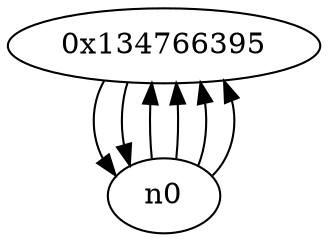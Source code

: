 digraph G{
/* nodes */
  n1 [label="0x134766395"]
/* edges */
n1 -> n0;
n1 -> n0;
n0 -> n1;
n0 -> n1;
n0 -> n1;
n0 -> n1;
}
